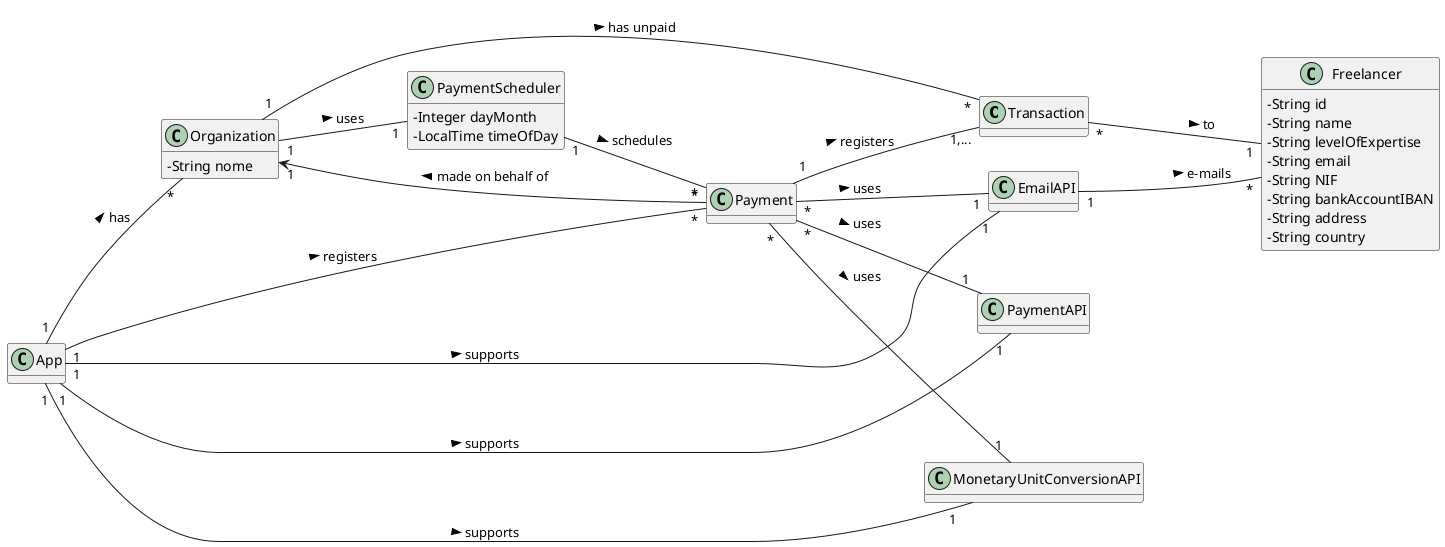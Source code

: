 @startuml MD

skinparam classAttributeIconSize 0
hide methods
left to right direction

class Transaction {

}

class PaymentScheduler {
        - Integer dayMonth
        - LocalTime timeOfDay
}

class Organization {
        - String nome
}

class App {

}

class Freelancer {
        - String id
        - String name
        - String levelOfExpertise
        - String email
        - String NIF
        - String bankAccountIBAN
        - String address
        - String country
}

Payment                      "1" -- "1,..."  Transaction               : registers >
Payment                      "*" -- "1"      EmailAPI                  : uses >
Payment                      "*" -- "1"      PaymentAPI                : uses >
Payment                      "*" -- "1"      MonetaryUnitConversionAPI : uses >
Payment                      "*" --> "1"     Organization              : made on behalf of >
Transaction                  "*" -- "1"      Freelancer                : to >
PaymentScheduler             "1" -- "*"      Payment                   : schedules >
Organization                 "1" -- "1"      PaymentScheduler          : uses >
Organization                 "1" -- "*"      Transaction               : has unpaid >
App                          "1" -- "1"      MonetaryUnitConversionAPI : supports >
App                          "1" -- "*"      Organization              : has >
App                          "1" -- "1"      EmailAPI                  : supports >
App                          "1" -- "1"      PaymentAPI                : supports >
App                          "1" -- "*"      Payment                   : registers >
EmailAPI                     "1" -- "*"      Freelancer                : e-mails >

@enduml